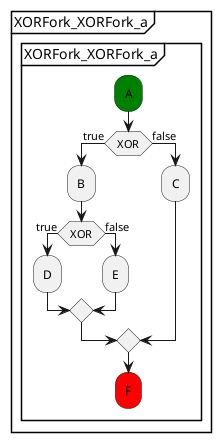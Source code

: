 @startuml
partition "XORFork_XORFork_a" {
    group "XORFork_XORFork_a"
        #green:A;
        if (XOR) then (true)
            :B;
            if (XOR) then (true)
                :D;
            else (false)
                :E;
            endif
        else (false)
            :C;
        endif
        #red:F;
    end group
}
@enduml